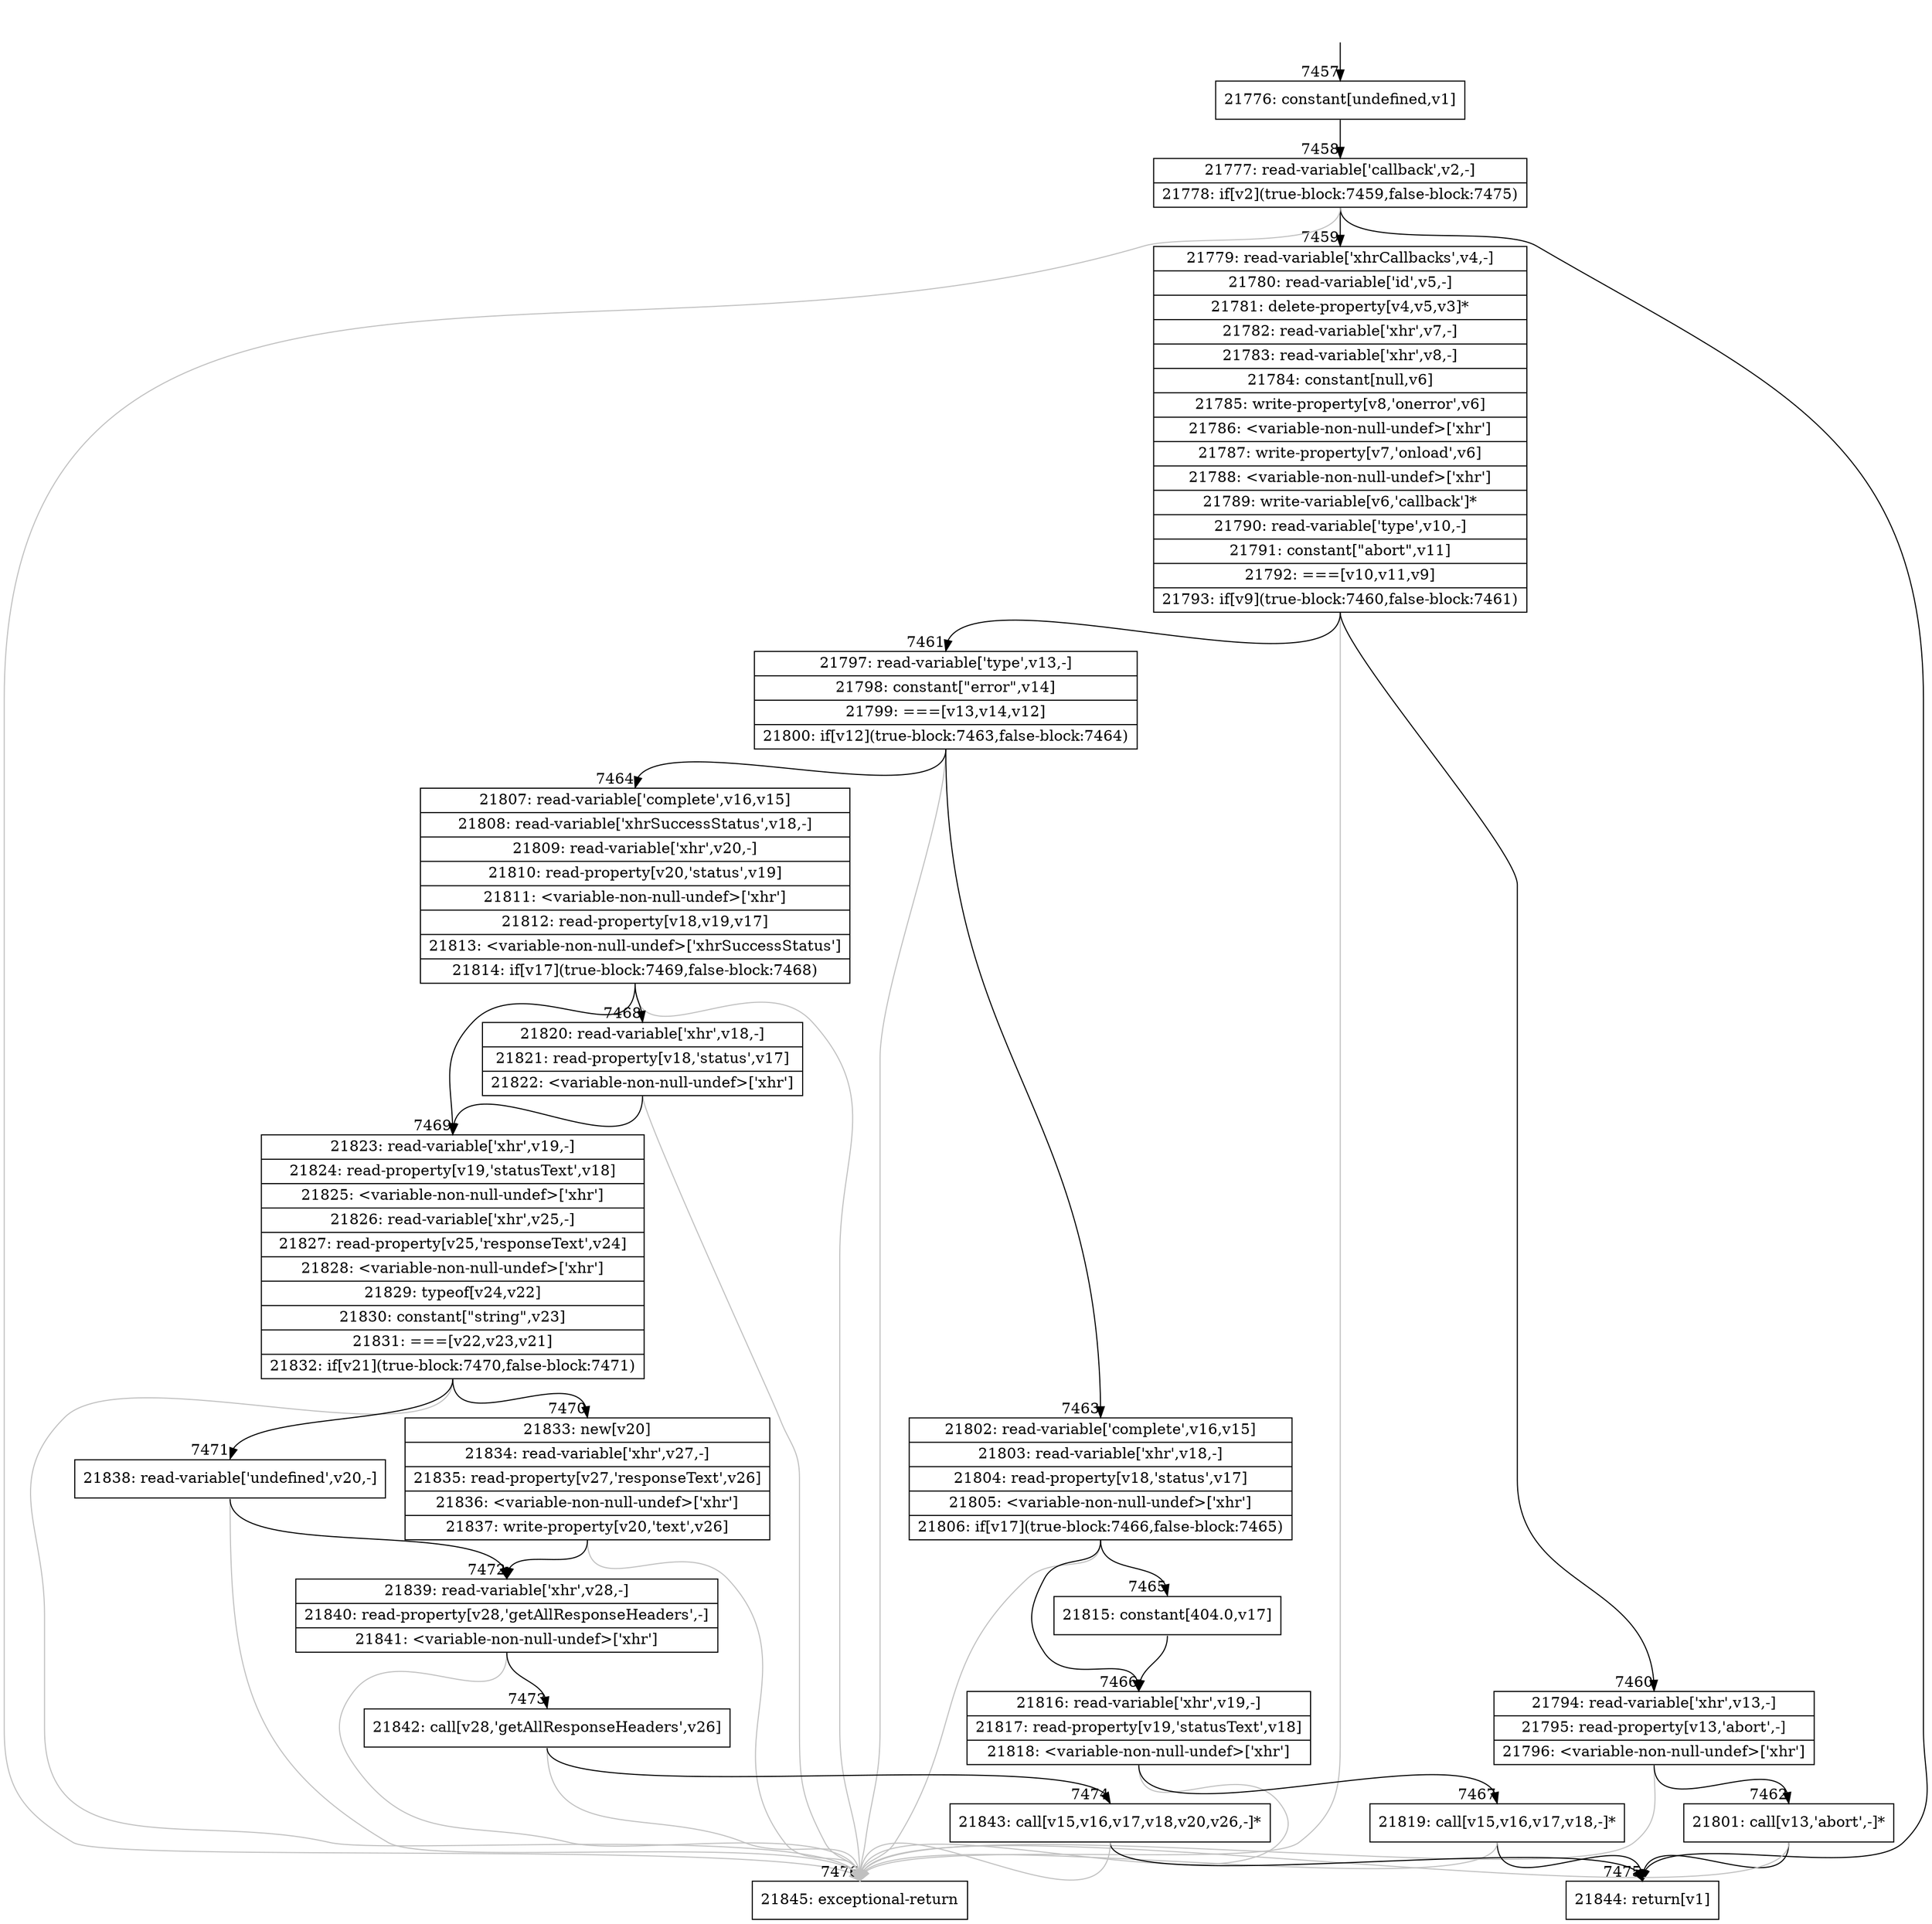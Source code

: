 digraph {
rankdir="TD"
BB_entry484[shape=none,label=""];
BB_entry484 -> BB7457 [tailport=s, headport=n, headlabel="    7457"]
BB7457 [shape=record label="{21776: constant[undefined,v1]}" ] 
BB7457 -> BB7458 [tailport=s, headport=n, headlabel="      7458"]
BB7458 [shape=record label="{21777: read-variable['callback',v2,-]|21778: if[v2](true-block:7459,false-block:7475)}" ] 
BB7458 -> BB7459 [tailport=s, headport=n, headlabel="      7459"]
BB7458 -> BB7475 [tailport=s, headport=n, headlabel="      7475"]
BB7458 -> BB7476 [tailport=s, headport=n, color=gray, headlabel="      7476"]
BB7459 [shape=record label="{21779: read-variable['xhrCallbacks',v4,-]|21780: read-variable['id',v5,-]|21781: delete-property[v4,v5,v3]*|21782: read-variable['xhr',v7,-]|21783: read-variable['xhr',v8,-]|21784: constant[null,v6]|21785: write-property[v8,'onerror',v6]|21786: \<variable-non-null-undef\>['xhr']|21787: write-property[v7,'onload',v6]|21788: \<variable-non-null-undef\>['xhr']|21789: write-variable[v6,'callback']*|21790: read-variable['type',v10,-]|21791: constant[\"abort\",v11]|21792: ===[v10,v11,v9]|21793: if[v9](true-block:7460,false-block:7461)}" ] 
BB7459 -> BB7460 [tailport=s, headport=n, headlabel="      7460"]
BB7459 -> BB7461 [tailport=s, headport=n, headlabel="      7461"]
BB7459 -> BB7476 [tailport=s, headport=n, color=gray]
BB7460 [shape=record label="{21794: read-variable['xhr',v13,-]|21795: read-property[v13,'abort',-]|21796: \<variable-non-null-undef\>['xhr']}" ] 
BB7460 -> BB7462 [tailport=s, headport=n, headlabel="      7462"]
BB7460 -> BB7476 [tailport=s, headport=n, color=gray]
BB7461 [shape=record label="{21797: read-variable['type',v13,-]|21798: constant[\"error\",v14]|21799: ===[v13,v14,v12]|21800: if[v12](true-block:7463,false-block:7464)}" ] 
BB7461 -> BB7463 [tailport=s, headport=n, headlabel="      7463"]
BB7461 -> BB7464 [tailport=s, headport=n, headlabel="      7464"]
BB7461 -> BB7476 [tailport=s, headport=n, color=gray]
BB7462 [shape=record label="{21801: call[v13,'abort',-]*}" ] 
BB7462 -> BB7475 [tailport=s, headport=n]
BB7462 -> BB7476 [tailport=s, headport=n, color=gray]
BB7463 [shape=record label="{21802: read-variable['complete',v16,v15]|21803: read-variable['xhr',v18,-]|21804: read-property[v18,'status',v17]|21805: \<variable-non-null-undef\>['xhr']|21806: if[v17](true-block:7466,false-block:7465)}" ] 
BB7463 -> BB7466 [tailport=s, headport=n, headlabel="      7466"]
BB7463 -> BB7465 [tailport=s, headport=n, headlabel="      7465"]
BB7463 -> BB7476 [tailport=s, headport=n, color=gray]
BB7464 [shape=record label="{21807: read-variable['complete',v16,v15]|21808: read-variable['xhrSuccessStatus',v18,-]|21809: read-variable['xhr',v20,-]|21810: read-property[v20,'status',v19]|21811: \<variable-non-null-undef\>['xhr']|21812: read-property[v18,v19,v17]|21813: \<variable-non-null-undef\>['xhrSuccessStatus']|21814: if[v17](true-block:7469,false-block:7468)}" ] 
BB7464 -> BB7469 [tailport=s, headport=n, headlabel="      7469"]
BB7464 -> BB7468 [tailport=s, headport=n, headlabel="      7468"]
BB7464 -> BB7476 [tailport=s, headport=n, color=gray]
BB7465 [shape=record label="{21815: constant[404.0,v17]}" ] 
BB7465 -> BB7466 [tailport=s, headport=n]
BB7466 [shape=record label="{21816: read-variable['xhr',v19,-]|21817: read-property[v19,'statusText',v18]|21818: \<variable-non-null-undef\>['xhr']}" ] 
BB7466 -> BB7467 [tailport=s, headport=n, headlabel="      7467"]
BB7466 -> BB7476 [tailport=s, headport=n, color=gray]
BB7467 [shape=record label="{21819: call[v15,v16,v17,v18,-]*}" ] 
BB7467 -> BB7475 [tailport=s, headport=n]
BB7467 -> BB7476 [tailport=s, headport=n, color=gray]
BB7468 [shape=record label="{21820: read-variable['xhr',v18,-]|21821: read-property[v18,'status',v17]|21822: \<variable-non-null-undef\>['xhr']}" ] 
BB7468 -> BB7469 [tailport=s, headport=n]
BB7468 -> BB7476 [tailport=s, headport=n, color=gray]
BB7469 [shape=record label="{21823: read-variable['xhr',v19,-]|21824: read-property[v19,'statusText',v18]|21825: \<variable-non-null-undef\>['xhr']|21826: read-variable['xhr',v25,-]|21827: read-property[v25,'responseText',v24]|21828: \<variable-non-null-undef\>['xhr']|21829: typeof[v24,v22]|21830: constant[\"string\",v23]|21831: ===[v22,v23,v21]|21832: if[v21](true-block:7470,false-block:7471)}" ] 
BB7469 -> BB7470 [tailport=s, headport=n, headlabel="      7470"]
BB7469 -> BB7471 [tailport=s, headport=n, headlabel="      7471"]
BB7469 -> BB7476 [tailport=s, headport=n, color=gray]
BB7470 [shape=record label="{21833: new[v20]|21834: read-variable['xhr',v27,-]|21835: read-property[v27,'responseText',v26]|21836: \<variable-non-null-undef\>['xhr']|21837: write-property[v20,'text',v26]}" ] 
BB7470 -> BB7472 [tailport=s, headport=n, headlabel="      7472"]
BB7470 -> BB7476 [tailport=s, headport=n, color=gray]
BB7471 [shape=record label="{21838: read-variable['undefined',v20,-]}" ] 
BB7471 -> BB7472 [tailport=s, headport=n]
BB7471 -> BB7476 [tailport=s, headport=n, color=gray]
BB7472 [shape=record label="{21839: read-variable['xhr',v28,-]|21840: read-property[v28,'getAllResponseHeaders',-]|21841: \<variable-non-null-undef\>['xhr']}" ] 
BB7472 -> BB7473 [tailport=s, headport=n, headlabel="      7473"]
BB7472 -> BB7476 [tailport=s, headport=n, color=gray]
BB7473 [shape=record label="{21842: call[v28,'getAllResponseHeaders',v26]}" ] 
BB7473 -> BB7474 [tailport=s, headport=n, headlabel="      7474"]
BB7473 -> BB7476 [tailport=s, headport=n, color=gray]
BB7474 [shape=record label="{21843: call[v15,v16,v17,v18,v20,v26,-]*}" ] 
BB7474 -> BB7475 [tailport=s, headport=n]
BB7474 -> BB7476 [tailport=s, headport=n, color=gray]
BB7475 [shape=record label="{21844: return[v1]}" ] 
BB7476 [shape=record label="{21845: exceptional-return}" ] 
}

